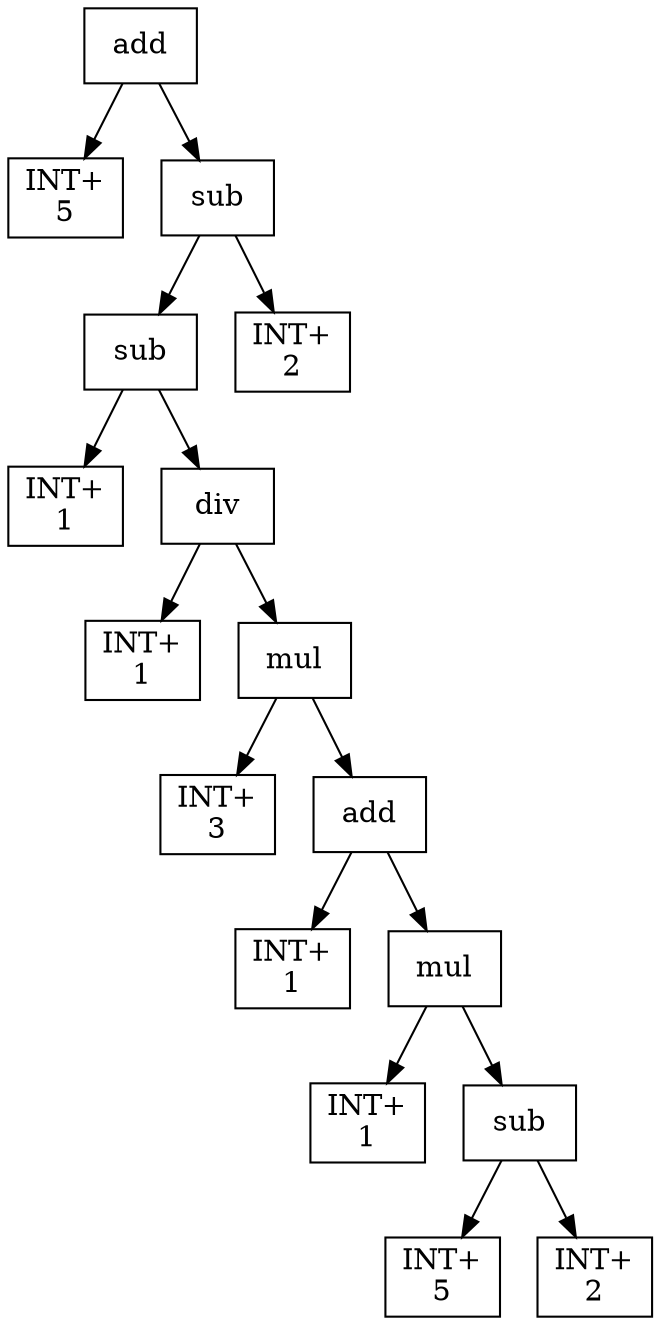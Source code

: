 digraph expr {
  node [shape=box];
  n1 [label="add"];
  n2 [label="INT+\n5"];
  n3 [label="sub"];
  n4 [label="sub"];
  n5 [label="INT+\n1"];
  n6 [label="div"];
  n7 [label="INT+\n1"];
  n8 [label="mul"];
  n9 [label="INT+\n3"];
  n10 [label="add"];
  n11 [label="INT+\n1"];
  n12 [label="mul"];
  n13 [label="INT+\n1"];
  n14 [label="sub"];
  n15 [label="INT+\n5"];
  n16 [label="INT+\n2"];
  n14 -> n15;
  n14 -> n16;
  n12 -> n13;
  n12 -> n14;
  n10 -> n11;
  n10 -> n12;
  n8 -> n9;
  n8 -> n10;
  n6 -> n7;
  n6 -> n8;
  n4 -> n5;
  n4 -> n6;
  n17 [label="INT+\n2"];
  n3 -> n4;
  n3 -> n17;
  n1 -> n2;
  n1 -> n3;
}